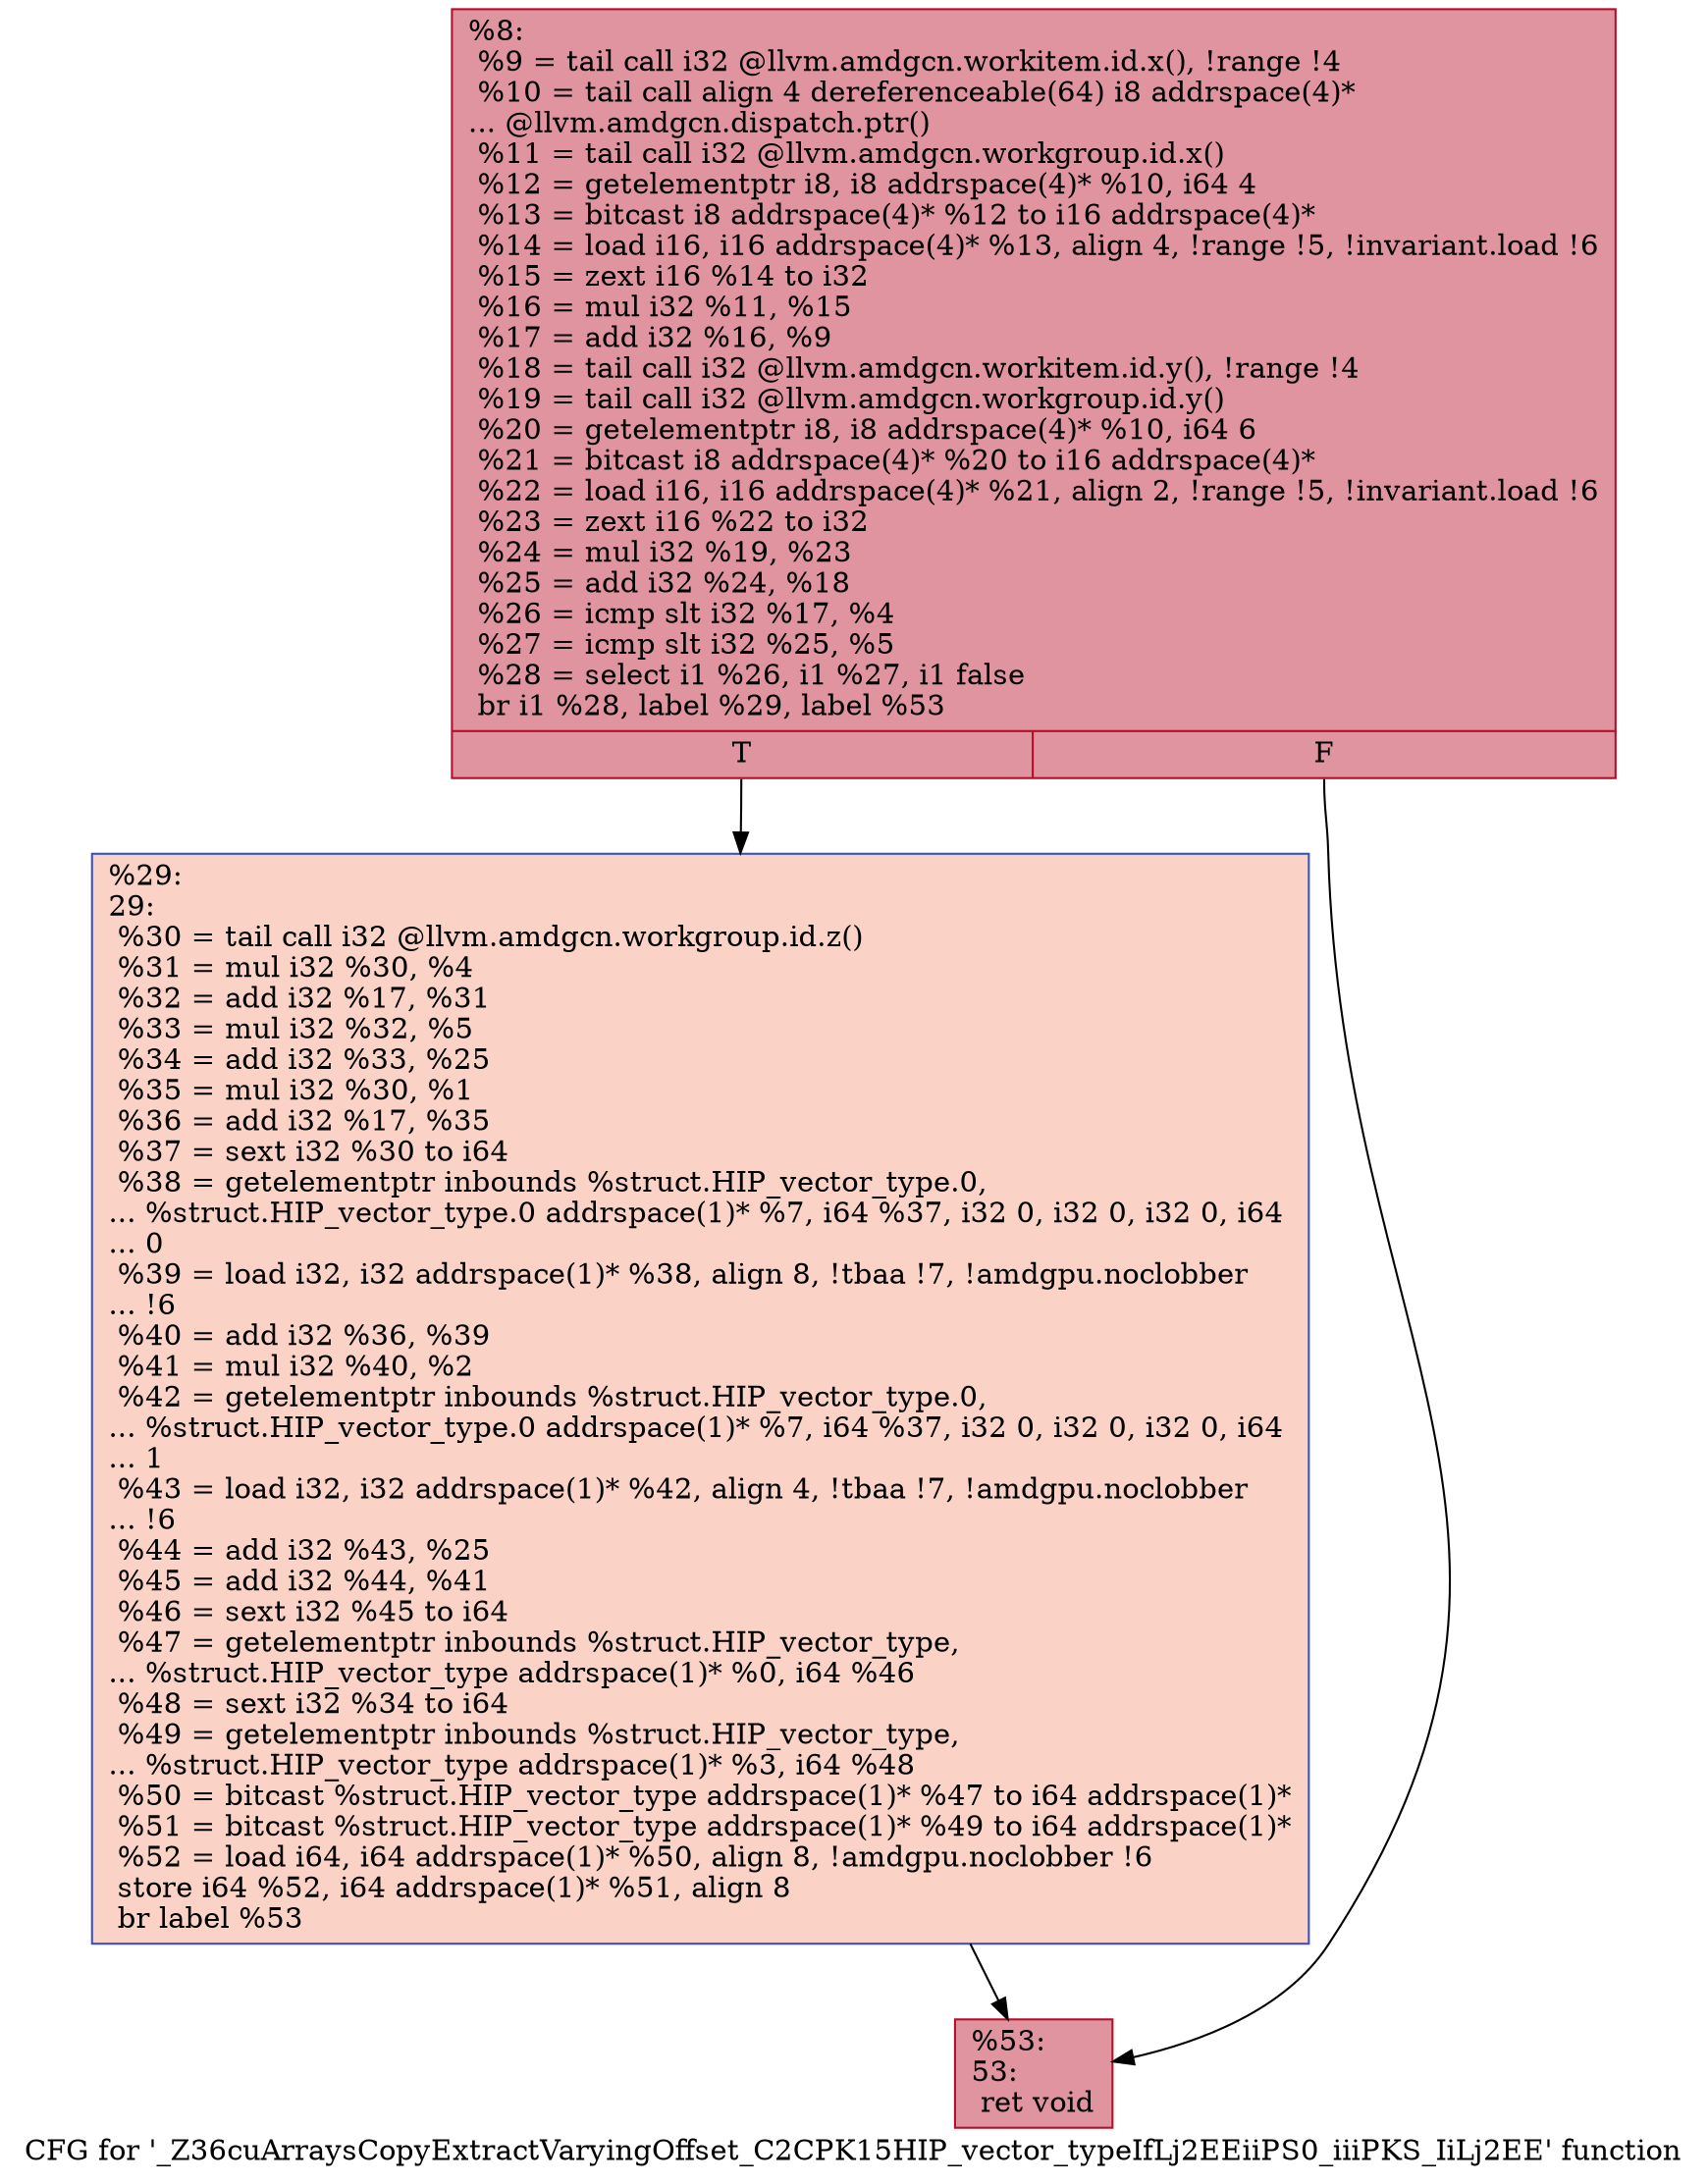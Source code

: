 digraph "CFG for '_Z36cuArraysCopyExtractVaryingOffset_C2CPK15HIP_vector_typeIfLj2EEiiPS0_iiiPKS_IiLj2EE' function" {
	label="CFG for '_Z36cuArraysCopyExtractVaryingOffset_C2CPK15HIP_vector_typeIfLj2EEiiPS0_iiiPKS_IiLj2EE' function";

	Node0x468a4c0 [shape=record,color="#b70d28ff", style=filled, fillcolor="#b70d2870",label="{%8:\l  %9 = tail call i32 @llvm.amdgcn.workitem.id.x(), !range !4\l  %10 = tail call align 4 dereferenceable(64) i8 addrspace(4)*\l... @llvm.amdgcn.dispatch.ptr()\l  %11 = tail call i32 @llvm.amdgcn.workgroup.id.x()\l  %12 = getelementptr i8, i8 addrspace(4)* %10, i64 4\l  %13 = bitcast i8 addrspace(4)* %12 to i16 addrspace(4)*\l  %14 = load i16, i16 addrspace(4)* %13, align 4, !range !5, !invariant.load !6\l  %15 = zext i16 %14 to i32\l  %16 = mul i32 %11, %15\l  %17 = add i32 %16, %9\l  %18 = tail call i32 @llvm.amdgcn.workitem.id.y(), !range !4\l  %19 = tail call i32 @llvm.amdgcn.workgroup.id.y()\l  %20 = getelementptr i8, i8 addrspace(4)* %10, i64 6\l  %21 = bitcast i8 addrspace(4)* %20 to i16 addrspace(4)*\l  %22 = load i16, i16 addrspace(4)* %21, align 2, !range !5, !invariant.load !6\l  %23 = zext i16 %22 to i32\l  %24 = mul i32 %19, %23\l  %25 = add i32 %24, %18\l  %26 = icmp slt i32 %17, %4\l  %27 = icmp slt i32 %25, %5\l  %28 = select i1 %26, i1 %27, i1 false\l  br i1 %28, label %29, label %53\l|{<s0>T|<s1>F}}"];
	Node0x468a4c0:s0 -> Node0x468ded0;
	Node0x468a4c0:s1 -> Node0x468df60;
	Node0x468ded0 [shape=record,color="#3d50c3ff", style=filled, fillcolor="#f59c7d70",label="{%29:\l29:                                               \l  %30 = tail call i32 @llvm.amdgcn.workgroup.id.z()\l  %31 = mul i32 %30, %4\l  %32 = add i32 %17, %31\l  %33 = mul i32 %32, %5\l  %34 = add i32 %33, %25\l  %35 = mul i32 %30, %1\l  %36 = add i32 %17, %35\l  %37 = sext i32 %30 to i64\l  %38 = getelementptr inbounds %struct.HIP_vector_type.0,\l... %struct.HIP_vector_type.0 addrspace(1)* %7, i64 %37, i32 0, i32 0, i32 0, i64\l... 0\l  %39 = load i32, i32 addrspace(1)* %38, align 8, !tbaa !7, !amdgpu.noclobber\l... !6\l  %40 = add i32 %36, %39\l  %41 = mul i32 %40, %2\l  %42 = getelementptr inbounds %struct.HIP_vector_type.0,\l... %struct.HIP_vector_type.0 addrspace(1)* %7, i64 %37, i32 0, i32 0, i32 0, i64\l... 1\l  %43 = load i32, i32 addrspace(1)* %42, align 4, !tbaa !7, !amdgpu.noclobber\l... !6\l  %44 = add i32 %43, %25\l  %45 = add i32 %44, %41\l  %46 = sext i32 %45 to i64\l  %47 = getelementptr inbounds %struct.HIP_vector_type,\l... %struct.HIP_vector_type addrspace(1)* %0, i64 %46\l  %48 = sext i32 %34 to i64\l  %49 = getelementptr inbounds %struct.HIP_vector_type,\l... %struct.HIP_vector_type addrspace(1)* %3, i64 %48\l  %50 = bitcast %struct.HIP_vector_type addrspace(1)* %47 to i64 addrspace(1)*\l  %51 = bitcast %struct.HIP_vector_type addrspace(1)* %49 to i64 addrspace(1)*\l  %52 = load i64, i64 addrspace(1)* %50, align 8, !amdgpu.noclobber !6\l  store i64 %52, i64 addrspace(1)* %51, align 8\l  br label %53\l}"];
	Node0x468ded0 -> Node0x468df60;
	Node0x468df60 [shape=record,color="#b70d28ff", style=filled, fillcolor="#b70d2870",label="{%53:\l53:                                               \l  ret void\l}"];
}
